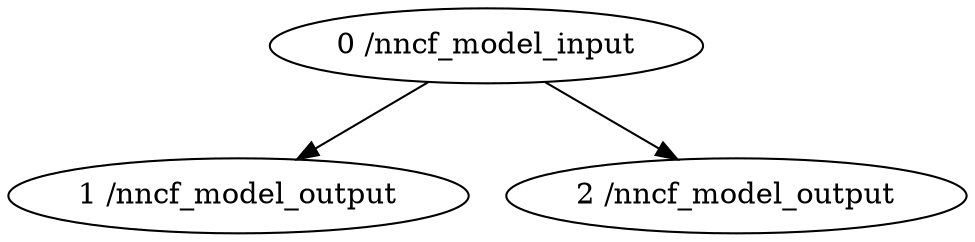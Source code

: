 strict digraph  {
"0 /nncf_model_input" [id=0, scope="", type=nncf_model_input];
"1 /nncf_model_output" [id=1, scope="", type=nncf_model_output];
"2 /nncf_model_output" [id=2, scope="", type=nncf_model_output];
"0 /nncf_model_input" -> "1 /nncf_model_output";
"0 /nncf_model_input" -> "2 /nncf_model_output";
}
